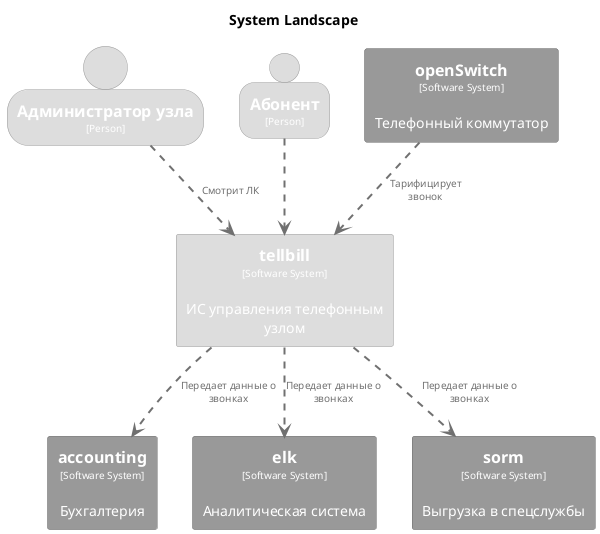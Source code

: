 @startuml
set separator none
title System Landscape

top to bottom direction

skinparam {
  arrowFontSize 10
  defaultTextAlignment center
  wrapWidth 200
  maxMessageSize 100
}

hide stereotype

skinparam rectangle<<accounting>> {
  BackgroundColor #999999
  FontColor #ffffff
  BorderColor #6b6b6b
  shadowing false
}
skinparam rectangle<<elk>> {
  BackgroundColor #999999
  FontColor #ffffff
  BorderColor #6b6b6b
  shadowing false
}
skinparam rectangle<<openSwitch>> {
  BackgroundColor #999999
  FontColor #ffffff
  BorderColor #6b6b6b
  shadowing false
}
skinparam rectangle<<sorm>> {
  BackgroundColor #999999
  FontColor #ffffff
  BorderColor #6b6b6b
  shadowing false
}
skinparam rectangle<<tellbill>> {
  BackgroundColor #dddddd
  FontColor #ffffff
  BorderColor #9a9a9a
  shadowing false
}
skinparam person<<Абонент>> {
  BackgroundColor #dddddd
  FontColor #ffffff
  BorderColor #9a9a9a
  shadowing false
}
skinparam person<<Администраторузла>> {
  BackgroundColor #dddddd
  FontColor #ffffff
  BorderColor #9a9a9a
  shadowing false
}

person "==Администратор узла\n<size:10>[Person]</size>" <<Администраторузла>> as Администраторузла
person "==Абонент\n<size:10>[Person]</size>" <<Абонент>> as Абонент
rectangle "==openSwitch\n<size:10>[Software System]</size>\n\nТелефонный коммутатор" <<openSwitch>> as openSwitch
rectangle "==accounting\n<size:10>[Software System]</size>\n\nБухгалтерия" <<accounting>> as accounting
rectangle "==elk\n<size:10>[Software System]</size>\n\nАналитическая система" <<elk>> as elk
rectangle "==sorm\n<size:10>[Software System]</size>\n\nВыгрузка в спецслужбы" <<sorm>> as sorm
rectangle "==tellbill\n<size:10>[Software System]</size>\n\nИС управления телефонным узлом" <<tellbill>> as tellbill

tellbill .[#707070,thickness=2].> elk : "<color:#707070>Передает данные о звонках"
tellbill .[#707070,thickness=2].> sorm : "<color:#707070>Передает данные о звонках"
tellbill .[#707070,thickness=2].> accounting : "<color:#707070>Передает данные о звонках"
Абонент .[#707070,thickness=2].> tellbill : "<color:#707070>"
openSwitch .[#707070,thickness=2].> tellbill : "<color:#707070>Тарифицирует звонок"
Администраторузла .[#707070,thickness=2].> tellbill : "<color:#707070>Смотрит ЛК"
@enduml